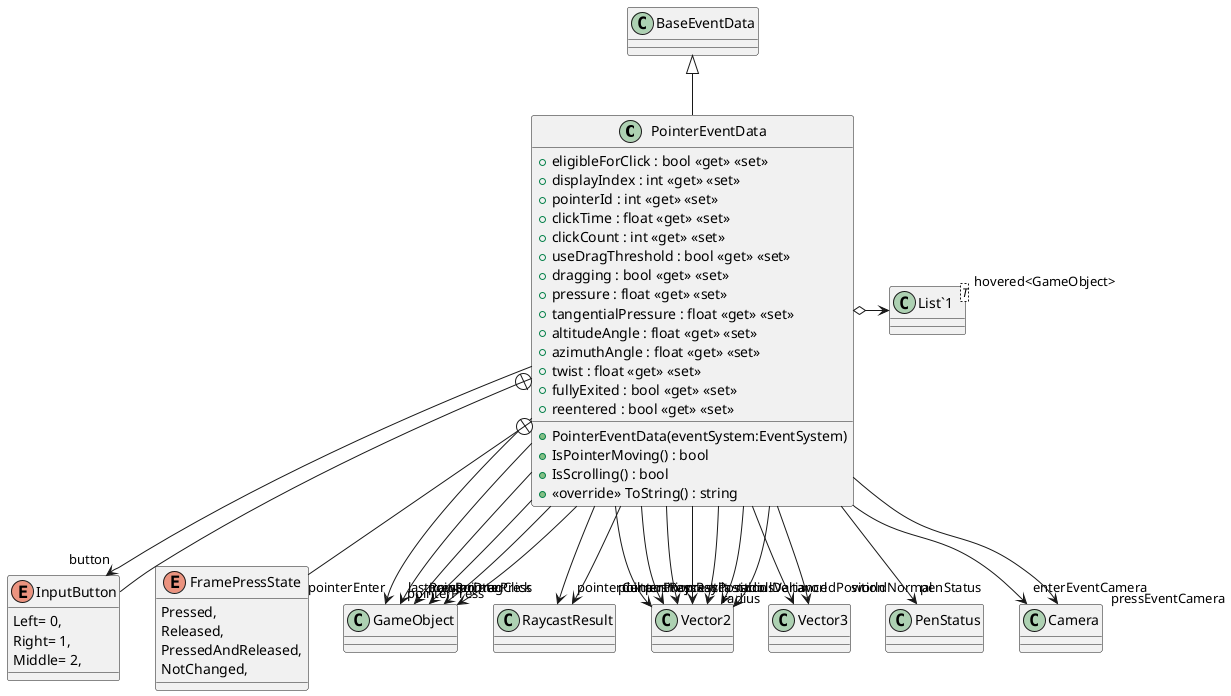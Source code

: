 @startuml
class PointerEventData {
    + eligibleForClick : bool <<get>> <<set>>
    + displayIndex : int <<get>> <<set>>
    + pointerId : int <<get>> <<set>>
    + clickTime : float <<get>> <<set>>
    + clickCount : int <<get>> <<set>>
    + useDragThreshold : bool <<get>> <<set>>
    + dragging : bool <<get>> <<set>>
    + pressure : float <<get>> <<set>>
    + tangentialPressure : float <<get>> <<set>>
    + altitudeAngle : float <<get>> <<set>>
    + azimuthAngle : float <<get>> <<set>>
    + twist : float <<get>> <<set>>
    + fullyExited : bool <<get>> <<set>>
    + reentered : bool <<get>> <<set>>
    + PointerEventData(eventSystem:EventSystem)
    + IsPointerMoving() : bool
    + IsScrolling() : bool
    + <<override>> ToString() : string
}
enum InputButton {
    Left= 0,
    Right= 1,
    Middle= 2,
}
enum FramePressState {
    Pressed,
    Released,
    PressedAndReleased,
    NotChanged,
}
class "List`1"<T> {
}
BaseEventData <|-- PointerEventData
PointerEventData --> "pointerEnter" GameObject
PointerEventData --> "lastPress" GameObject
PointerEventData --> "rawPointerPress" GameObject
PointerEventData --> "pointerDrag" GameObject
PointerEventData --> "pointerClick" GameObject
PointerEventData --> "pointerCurrentRaycast" RaycastResult
PointerEventData --> "pointerPressRaycast" RaycastResult
PointerEventData o-> "hovered<GameObject>" "List`1"
PointerEventData --> "position" Vector2
PointerEventData --> "delta" Vector2
PointerEventData --> "pressPosition" Vector2
PointerEventData --> "worldPosition" Vector3
PointerEventData --> "worldNormal" Vector3
PointerEventData --> "scrollDelta" Vector2
PointerEventData --> "button" InputButton
PointerEventData --> "tilt" Vector2
PointerEventData --> "penStatus" PenStatus
PointerEventData --> "radius" Vector2
PointerEventData --> "radiusVariance" Vector2
PointerEventData --> "enterEventCamera" Camera
PointerEventData --> "pressEventCamera" Camera
PointerEventData --> "pointerPress" GameObject
PointerEventData +-- InputButton
PointerEventData +-- FramePressState
@enduml
